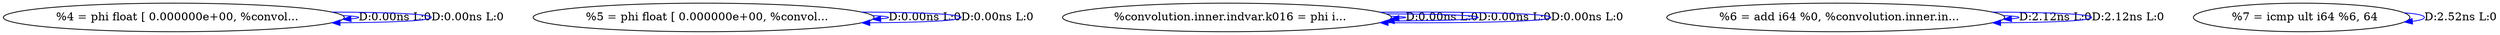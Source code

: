 digraph {
Node0x2683ca0[label="  %4 = phi float [ 0.000000e+00, %convol..."];
Node0x2683ca0 -> Node0x2683ca0[label="D:0.00ns L:0",color=blue];
Node0x2683ca0 -> Node0x2683ca0[label="D:0.00ns L:0",color=blue];
Node0x2683d80[label="  %5 = phi float [ 0.000000e+00, %convol..."];
Node0x2683d80 -> Node0x2683d80[label="D:0.00ns L:0",color=blue];
Node0x2683d80 -> Node0x2683d80[label="D:0.00ns L:0",color=blue];
Node0x2683e60[label="  %convolution.inner.indvar.k016 = phi i..."];
Node0x2683e60 -> Node0x2683e60[label="D:0.00ns L:0",color=blue];
Node0x2683e60 -> Node0x2683e60[label="D:0.00ns L:0",color=blue];
Node0x2683e60 -> Node0x2683e60[label="D:0.00ns L:0",color=blue];
Node0x2683f40[label="  %6 = add i64 %0, %convolution.inner.in..."];
Node0x2683f40 -> Node0x2683f40[label="D:2.12ns L:0",color=blue];
Node0x2683f40 -> Node0x2683f40[label="D:2.12ns L:0",color=blue];
Node0x2684020[label="  %7 = icmp ult i64 %6, 64"];
Node0x2684020 -> Node0x2684020[label="D:2.52ns L:0",color=blue];
}
